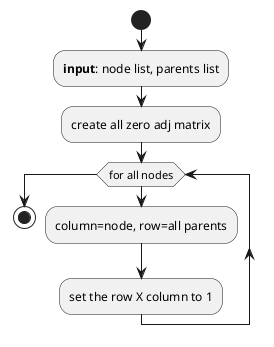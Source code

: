 @startuml

start
:**input**: node list, parents list;


:create all zero adj matrix;

while (for all nodes)
    :column=node, row=all parents;
    :set the row X column to 1;
endwhile

stop
@enduml